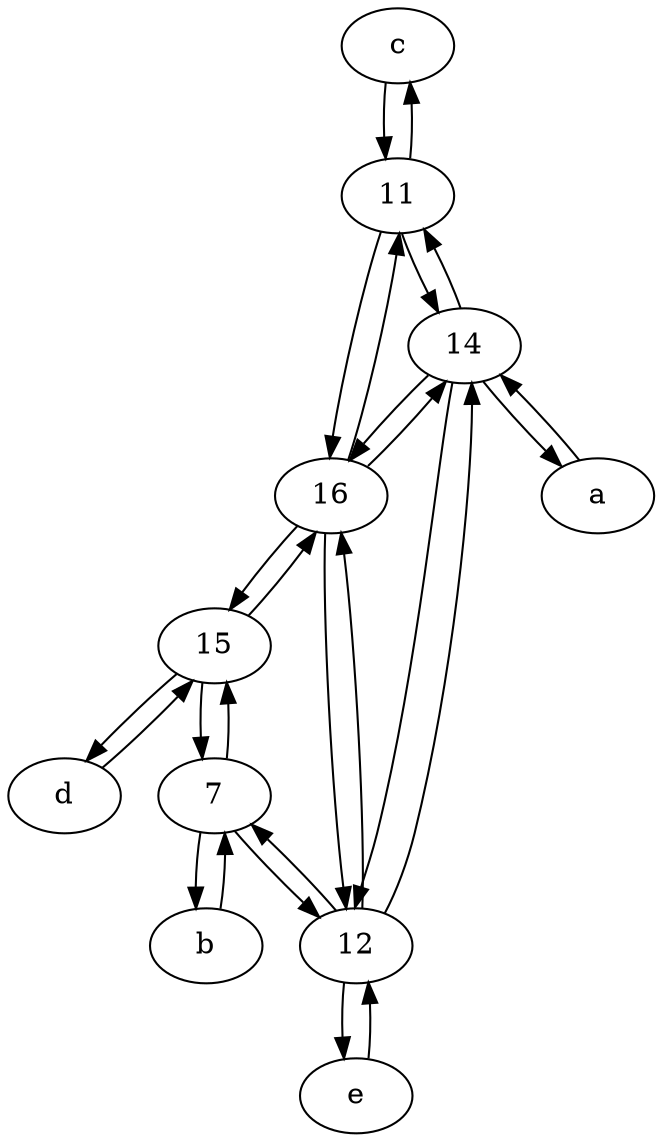 digraph  {
	c [pos="20,10!"];
	d [pos="20,30!"];
	7;
	e [pos="30,50!"];
	15;
	16;
	11;
	12;
	a [pos="40,10!"];
	b [pos="50,20!"];
	14;
	12 -> 14;
	11 -> 14;
	a -> 14;
	14 -> 12;
	14 -> 11;
	e -> 12;
	b -> 7;
	15 -> 16;
	12 -> e;
	7 -> 15;
	12 -> 7;
	14 -> a;
	7 -> 12;
	7 -> b;
	c -> 11;
	16 -> 11;
	16 -> 12;
	14 -> 16;
	16 -> 14;
	11 -> 16;
	12 -> 16;
	16 -> 15;
	15 -> d;
	11 -> c;
	d -> 15;
	15 -> 7;

	}